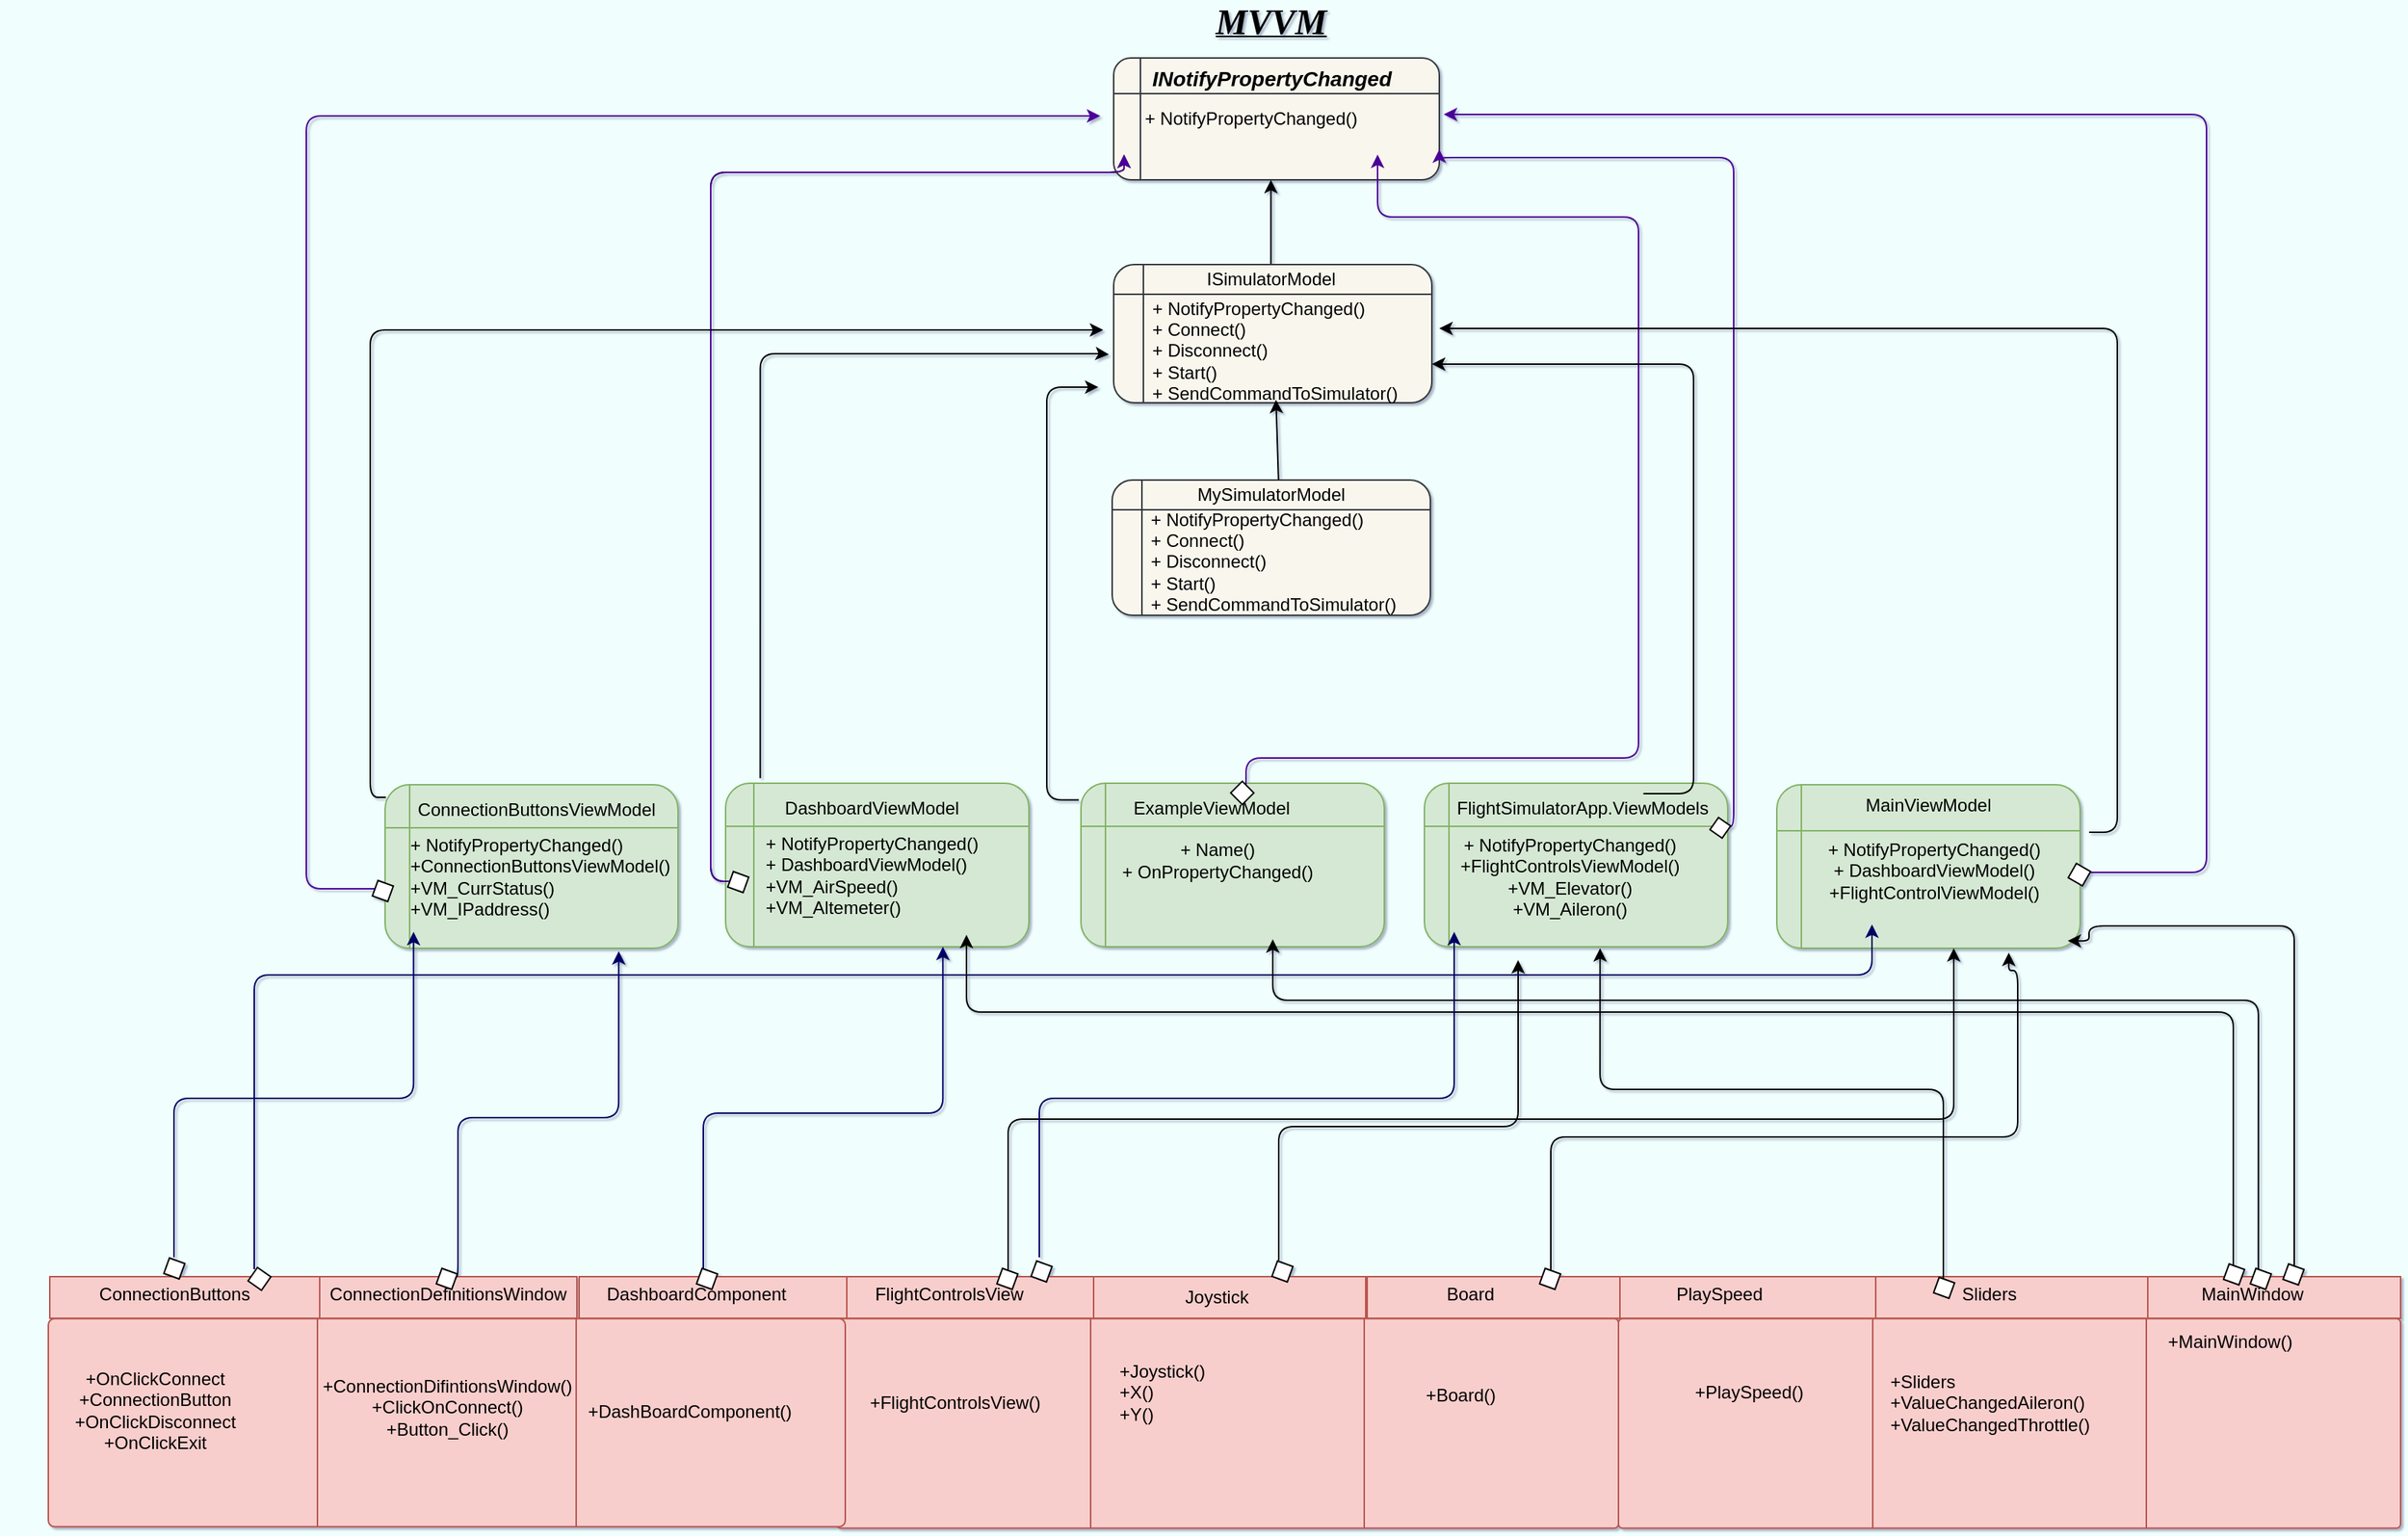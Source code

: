<mxfile version="14.6.0" type="github"><diagram id="OzK7kCXKOXfntMJvkWZg" name="Page-1"><mxGraphModel dx="2607" dy="1457" grid="0" gridSize="10" guides="1" tooltips="1" connect="1" arrows="1" fold="1" page="1" pageScale="1" pageWidth="1654" pageHeight="1169" background="#F0FFFD" math="0" shadow="1"><root><mxCell id="0"/><mxCell id="1" parent="0"/><mxCell id="WmbeK4CtPqVoYz8nJGs1-4" value="" style="shape=internalStorage;whiteSpace=wrap;html=1;backgroundOutline=1;rounded=1;glass=0;dx=18;dy=24;arcSize=14;fillColor=#f9f7ed;strokeColor=#36393d;" parent="1" vertex="1"><mxGeometry x="775" y="42" width="219" height="82" as="geometry"/></mxCell><mxCell id="WmbeK4CtPqVoYz8nJGs1-5" value="&lt;font style=&quot;font-size: 14px&quot;&gt;&lt;b&gt;&lt;i&gt;INotifyPropertyChanged&lt;/i&gt;&lt;/b&gt;&lt;/font&gt;" style="text;html=1;strokeColor=none;fillColor=none;align=center;verticalAlign=middle;whiteSpace=wrap;rounded=0;glass=0;" parent="1" vertex="1"><mxGeometry x="812.5" y="42" width="137" height="27" as="geometry"/></mxCell><mxCell id="WmbeK4CtPqVoYz8nJGs1-6" value="+ NotifyPropertyChanged()" style="text;html=1;strokeColor=none;fillColor=none;align=center;verticalAlign=middle;whiteSpace=wrap;rounded=0;glass=0;" parent="1" vertex="1"><mxGeometry x="782" y="59" width="170.5" height="48" as="geometry"/></mxCell><mxCell id="WmbeK4CtPqVoYz8nJGs1-7" value="" style="endArrow=classic;html=1;" parent="1" edge="1"><mxGeometry width="50" height="50" relative="1" as="geometry"><mxPoint x="880.76" y="190" as="sourcePoint"/><mxPoint x="880.76" y="124" as="targetPoint"/></mxGeometry></mxCell><mxCell id="WmbeK4CtPqVoYz8nJGs1-8" value="" style="shape=internalStorage;whiteSpace=wrap;html=1;backgroundOutline=1;rounded=1;glass=0;fillColor=#f9f7ed;strokeColor=#36393d;" parent="1" vertex="1"><mxGeometry x="775" y="181" width="214" height="93" as="geometry"/></mxCell><mxCell id="WmbeK4CtPqVoYz8nJGs1-46" value="" style="shape=process;whiteSpace=wrap;html=1;backgroundOutline=1;rounded=1;glass=0;size=0.325;arcSize=2;fillColor=#f8cecc;strokeColor=#b85450;" parent="1" vertex="1"><mxGeometry x="588.5" y="890.25" width="526" height="141" as="geometry"/></mxCell><mxCell id="WmbeK4CtPqVoYz8nJGs1-48" value="" style="shape=process;whiteSpace=wrap;html=1;backgroundOutline=1;rounded=1;glass=0;size=0.337;arcSize=3;fillColor=#f8cecc;strokeColor=#b85450;" parent="1" vertex="1"><mxGeometry x="58.5" y="890.25" width="536" height="140" as="geometry"/></mxCell><mxCell id="WmbeK4CtPqVoYz8nJGs1-53" value="" style="shape=internalStorage;whiteSpace=wrap;html=1;backgroundOutline=1;rounded=1;glass=0;fillColor=#f9f7ed;strokeColor=#36393d;" parent="1" vertex="1"><mxGeometry x="774" y="326" width="214" height="91" as="geometry"/></mxCell><mxCell id="WmbeK4CtPqVoYz8nJGs1-54" value="" style="endArrow=classic;html=1;exitX=0.539;exitY=-0.005;exitDx=0;exitDy=0;exitPerimeter=0;" parent="1" source="WmbeK4CtPqVoYz8nJGs1-67" edge="1"><mxGeometry width="50" height="50" relative="1" as="geometry"><mxPoint x="884.16" y="338" as="sourcePoint"/><mxPoint x="884.16" y="272" as="targetPoint"/></mxGeometry></mxCell><mxCell id="WmbeK4CtPqVoYz8nJGs1-57" value="" style="rounded=0;whiteSpace=wrap;html=1;glass=0;fillColor=#f8cecc;strokeColor=#b85450;" parent="1" vertex="1"><mxGeometry x="415.5" y="862" width="180" height="28" as="geometry"/></mxCell><mxCell id="WmbeK4CtPqVoYz8nJGs1-58" value="" style="rounded=0;whiteSpace=wrap;html=1;glass=0;fillColor=#f8cecc;strokeColor=#b85450;" parent="1" vertex="1"><mxGeometry x="59.5" y="862" width="182" height="28" as="geometry"/></mxCell><mxCell id="WmbeK4CtPqVoYz8nJGs1-59" value="" style="rounded=0;whiteSpace=wrap;html=1;glass=0;fillColor=#f8cecc;strokeColor=#b85450;" parent="1" vertex="1"><mxGeometry x="241" y="862" width="173" height="28" as="geometry"/></mxCell><mxCell id="WmbeK4CtPqVoYz8nJGs1-60" value="" style="rounded=0;whiteSpace=wrap;html=1;glass=0;fillColor=#f8cecc;strokeColor=#b85450;" parent="1" vertex="1"><mxGeometry x="595.5" y="862" width="170" height="28" as="geometry"/></mxCell><mxCell id="WmbeK4CtPqVoYz8nJGs1-61" value="" style="rounded=0;whiteSpace=wrap;html=1;glass=0;fillColor=#f8cecc;strokeColor=#b85450;" parent="1" vertex="1"><mxGeometry x="761.5" y="862" width="183" height="28" as="geometry"/></mxCell><mxCell id="WmbeK4CtPqVoYz8nJGs1-62" value="" style="rounded=0;whiteSpace=wrap;html=1;glass=0;fillColor=#f8cecc;strokeColor=#b85450;" parent="1" vertex="1"><mxGeometry x="945.5" y="862" width="170" height="28" as="geometry"/></mxCell><mxCell id="WmbeK4CtPqVoYz8nJGs1-63" value="" style="shape=internalStorage;whiteSpace=wrap;html=1;backgroundOutline=1;rounded=1;glass=0;dx=6;dy=29;fillColor=#d5e8d4;strokeColor=#82b366;" parent="1" vertex="1"><mxGeometry x="285" y="531" width="197" height="110" as="geometry"/></mxCell><mxCell id="WmbeK4CtPqVoYz8nJGs1-64" value="" style="shape=internalStorage;whiteSpace=wrap;html=1;backgroundOutline=1;rounded=1;glass=0;dx=19;dy=29;fillColor=#d5e8d4;strokeColor=#82b366;" parent="1" vertex="1"><mxGeometry x="514" y="530" width="204" height="110" as="geometry"/></mxCell><mxCell id="WmbeK4CtPqVoYz8nJGs1-66" value="ISimulatorModel" style="text;html=1;strokeColor=none;fillColor=none;align=center;verticalAlign=middle;whiteSpace=wrap;rounded=0;glass=0;" parent="1" vertex="1"><mxGeometry x="798" y="181" width="166" height="20" as="geometry"/></mxCell><mxCell id="WmbeK4CtPqVoYz8nJGs1-67" value="MySimulatorModel" style="text;html=1;strokeColor=none;fillColor=none;align=center;verticalAlign=middle;whiteSpace=wrap;rounded=0;glass=0;" parent="1" vertex="1"><mxGeometry x="811.5" y="326" width="138" height="20" as="geometry"/></mxCell><mxCell id="WmbeK4CtPqVoYz8nJGs1-69" value="&lt;span style=&quot;text-align: center&quot;&gt;+ NotifyPropertyChanged()&lt;/span&gt;&lt;br&gt;+ Connect()&amp;nbsp;&lt;br&gt;+ Disconnect()&lt;br&gt;+ Start()&lt;br&gt;+ SendCommandToSimulator()" style="text;html=1;strokeColor=none;fillColor=none;align=left;verticalAlign=middle;whiteSpace=wrap;rounded=0;glass=0;" parent="1" vertex="1"><mxGeometry x="799" y="195" width="190" height="88.5" as="geometry"/></mxCell><mxCell id="WmbeK4CtPqVoYz8nJGs1-71" value="&lt;span style=&quot;text-align: center&quot;&gt;+ NotifyPropertyChanged()&lt;/span&gt;&lt;br&gt;+ Connect()&lt;br&gt;+ Disconnect()&lt;br&gt;+ Start()&lt;br&gt;+ SendCommandToSimulator()" style="text;html=1;strokeColor=none;fillColor=none;align=left;verticalAlign=middle;whiteSpace=wrap;rounded=0;glass=0;" parent="1" vertex="1"><mxGeometry x="798" y="335" width="206" height="91.5" as="geometry"/></mxCell><mxCell id="WmbeK4CtPqVoYz8nJGs1-72" value="" style="shape=internalStorage;whiteSpace=wrap;html=1;backgroundOutline=1;rounded=1;glass=0;dx=16;dy=29;fillColor=#d5e8d4;strokeColor=#82b366;" parent="1" vertex="1"><mxGeometry x="753" y="530" width="204" height="110" as="geometry"/></mxCell><mxCell id="WmbeK4CtPqVoYz8nJGs1-73" value="" style="shape=internalStorage;whiteSpace=wrap;html=1;backgroundOutline=1;rounded=1;glass=0;dx=9;dy=29;fillColor=#d5e8d4;strokeColor=#82b366;" parent="1" vertex="1"><mxGeometry x="984" y="530" width="204" height="110" as="geometry"/></mxCell><mxCell id="WmbeK4CtPqVoYz8nJGs1-74" value="" style="shape=internalStorage;whiteSpace=wrap;html=1;backgroundOutline=1;rounded=1;glass=0;dx=10;dy=31;fillColor=#d5e8d4;strokeColor=#82b366;" parent="1" vertex="1"><mxGeometry x="1221" y="531" width="204" height="110" as="geometry"/></mxCell><mxCell id="WmbeK4CtPqVoYz8nJGs1-75" value="ConnectionButtonsViewModel" style="text;html=1;strokeColor=none;fillColor=none;align=center;verticalAlign=middle;whiteSpace=wrap;rounded=0;glass=0;" parent="1" vertex="1"><mxGeometry x="275" y="538" width="224" height="20" as="geometry"/></mxCell><mxCell id="WmbeK4CtPqVoYz8nJGs1-76" value="DashboardViewModel" style="text;html=1;strokeColor=none;fillColor=none;align=center;verticalAlign=middle;whiteSpace=wrap;rounded=0;glass=0;" parent="1" vertex="1"><mxGeometry x="521" y="537" width="183" height="20" as="geometry"/></mxCell><mxCell id="WmbeK4CtPqVoYz8nJGs1-77" value="ExampleViewModel" style="text;html=1;strokeColor=none;fillColor=none;align=center;verticalAlign=middle;whiteSpace=wrap;rounded=0;glass=0;" parent="1" vertex="1"><mxGeometry x="757" y="537" width="168" height="20" as="geometry"/></mxCell><mxCell id="WmbeK4CtPqVoYz8nJGs1-78" value="FlightSimulatorApp.ViewModels" style="text;html=1;strokeColor=none;fillColor=none;align=center;verticalAlign=middle;whiteSpace=wrap;rounded=0;glass=0;" parent="1" vertex="1"><mxGeometry x="1009" y="537" width="163" height="20" as="geometry"/></mxCell><mxCell id="WmbeK4CtPqVoYz8nJGs1-79" value="MainViewModel" style="text;html=1;strokeColor=none;fillColor=none;align=center;verticalAlign=middle;whiteSpace=wrap;rounded=0;glass=0;" parent="1" vertex="1"><mxGeometry x="1260" y="535" width="126" height="20" as="geometry"/></mxCell><mxCell id="WmbeK4CtPqVoYz8nJGs1-80" value="+ NotifyPropertyChanged()&lt;br&gt;+ConnectionButtonsViewModel()&lt;br&gt;+VM_CurrStatus()&lt;br&gt;+VM_IPaddress()" style="text;html=1;strokeColor=none;fillColor=none;align=left;verticalAlign=middle;whiteSpace=wrap;rounded=0;glass=0;" parent="1" vertex="1"><mxGeometry x="300" y="553" width="179" height="80" as="geometry"/></mxCell><mxCell id="WmbeK4CtPqVoYz8nJGs1-81" value="&lt;span&gt;+ NotifyPropertyChanged()&lt;br&gt;&lt;/span&gt;+ DashboardViewModel()&lt;br&gt;&lt;span&gt;+VM_AirSpeed()&lt;br&gt;&lt;div&gt;&lt;span&gt;+VM_Altemeter()&lt;/span&gt;&lt;/div&gt;&lt;/span&gt;" style="text;html=1;strokeColor=none;fillColor=none;align=left;verticalAlign=middle;whiteSpace=wrap;rounded=0;glass=0;" parent="1" vertex="1"><mxGeometry x="538.5" y="553" width="155" height="77" as="geometry"/></mxCell><mxCell id="WmbeK4CtPqVoYz8nJGs1-82" value="+ Name()&lt;br&gt;+ OnPropertyChanged()" style="text;html=1;strokeColor=none;fillColor=none;align=center;verticalAlign=middle;whiteSpace=wrap;rounded=0;glass=0;" parent="1" vertex="1"><mxGeometry x="757" y="547" width="176" height="70" as="geometry"/></mxCell><mxCell id="WmbeK4CtPqVoYz8nJGs1-83" value="&lt;span style=&quot;text-align: left&quot;&gt;+ NotifyPropertyChanged()&lt;br&gt;&lt;/span&gt;+FlightControlsViewModel()&lt;br&gt;+VM_Elevator()&lt;br&gt;+VM_Aileron()" style="text;html=1;strokeColor=none;fillColor=none;align=center;verticalAlign=middle;whiteSpace=wrap;rounded=0;glass=0;" parent="1" vertex="1"><mxGeometry x="984" y="559" width="196" height="68" as="geometry"/></mxCell><mxCell id="WmbeK4CtPqVoYz8nJGs1-84" value="&lt;span style=&quot;text-align: left&quot;&gt;+ NotifyPropertyChanged()&lt;br&gt;+ DashboardViewModel()&lt;br&gt;+FlightControlViewModel()&lt;br&gt;&lt;/span&gt;" style="text;html=1;strokeColor=none;fillColor=none;align=center;verticalAlign=middle;whiteSpace=wrap;rounded=0;glass=0;" parent="1" vertex="1"><mxGeometry x="1243" y="553" width="168" height="72" as="geometry"/></mxCell><mxCell id="RUk002K17qzkggGKawHd-14" value="" style="shape=process;whiteSpace=wrap;html=1;backgroundOutline=1;rounded=1;glass=0;size=0.325;arcSize=2;fillColor=#f8cecc;strokeColor=#b85450;" parent="1" vertex="1"><mxGeometry x="1114.5" y="890.25" width="526" height="141" as="geometry"/></mxCell><mxCell id="RUk002K17qzkggGKawHd-15" value="" style="rounded=0;whiteSpace=wrap;html=1;glass=0;fillColor=#f8cecc;strokeColor=#b85450;" parent="1" vertex="1"><mxGeometry x="1115.5" y="862" width="172" height="28" as="geometry"/></mxCell><mxCell id="RUk002K17qzkggGKawHd-16" value="" style="rounded=0;whiteSpace=wrap;html=1;glass=0;fillColor=#f8cecc;strokeColor=#b85450;" parent="1" vertex="1"><mxGeometry x="1287.5" y="862" width="183" height="28" as="geometry"/></mxCell><mxCell id="RUk002K17qzkggGKawHd-17" value="" style="rounded=0;whiteSpace=wrap;html=1;glass=0;fillColor=#f8cecc;strokeColor=#b85450;" parent="1" vertex="1"><mxGeometry x="1470.5" y="862" width="170" height="28" as="geometry"/></mxCell><mxCell id="RUk002K17qzkggGKawHd-18" value="ConnectionButtons" style="text;html=1;strokeColor=none;fillColor=none;align=center;verticalAlign=middle;whiteSpace=wrap;rounded=0;" parent="1" vertex="1"><mxGeometry x="67" y="864" width="152.5" height="20" as="geometry"/></mxCell><mxCell id="RUk002K17qzkggGKawHd-19" value="ConnectionDefinitionsWindow" style="text;html=1;strokeColor=none;fillColor=none;align=center;verticalAlign=middle;whiteSpace=wrap;rounded=0;" parent="1" vertex="1"><mxGeometry x="235" y="864" width="185" height="20" as="geometry"/></mxCell><mxCell id="RUk002K17qzkggGKawHd-20" value="DashboardComponent" style="text;html=1;strokeColor=none;fillColor=none;align=center;verticalAlign=middle;whiteSpace=wrap;rounded=0;" parent="1" vertex="1"><mxGeometry x="406.75" y="864" width="175" height="20" as="geometry"/></mxCell><mxCell id="RUk002K17qzkggGKawHd-21" value="FlightControlsView" style="text;html=1;strokeColor=none;fillColor=none;align=center;verticalAlign=middle;whiteSpace=wrap;rounded=0;" parent="1" vertex="1"><mxGeometry x="588.25" y="864" width="153" height="20" as="geometry"/></mxCell><mxCell id="RUk002K17qzkggGKawHd-22" value="Joystick" style="text;html=1;strokeColor=none;fillColor=none;align=center;verticalAlign=middle;whiteSpace=wrap;rounded=0;" parent="1" vertex="1"><mxGeometry x="761.25" y="866" width="167" height="20" as="geometry"/></mxCell><mxCell id="RUk002K17qzkggGKawHd-23" value="Board" style="text;html=1;strokeColor=none;fillColor=none;align=center;verticalAlign=middle;whiteSpace=wrap;rounded=0;" parent="1" vertex="1"><mxGeometry x="944.75" y="864" width="140" height="20" as="geometry"/></mxCell><mxCell id="RUk002K17qzkggGKawHd-24" value="PlaySpeed" style="text;html=1;strokeColor=none;fillColor=none;align=center;verticalAlign=middle;whiteSpace=wrap;rounded=0;" parent="1" vertex="1"><mxGeometry x="1138.25" y="864" width="89" height="20" as="geometry"/></mxCell><mxCell id="RUk002K17qzkggGKawHd-25" value="Sliders" style="text;html=1;strokeColor=none;fillColor=none;align=center;verticalAlign=middle;whiteSpace=wrap;rounded=0;" parent="1" vertex="1"><mxGeometry x="1322.25" y="864" width="84" height="20" as="geometry"/></mxCell><mxCell id="RUk002K17qzkggGKawHd-26" value="MainWindow" style="text;html=1;strokeColor=none;fillColor=none;align=center;verticalAlign=middle;whiteSpace=wrap;rounded=0;" parent="1" vertex="1"><mxGeometry x="1486.25" y="864" width="110" height="20" as="geometry"/></mxCell><mxCell id="RUk002K17qzkggGKawHd-27" value="+OnClickConnect&lt;br&gt;+ConnectionButton&lt;br&gt;+OnClickDisconnect&lt;br&gt;+OnClickExit" style="text;html=1;strokeColor=none;fillColor=none;align=center;verticalAlign=middle;whiteSpace=wrap;rounded=0;" parent="1" vertex="1"><mxGeometry x="26" y="926.25" width="209" height="52" as="geometry"/></mxCell><mxCell id="RUk002K17qzkggGKawHd-28" value="+ConnectionDifintionsWindow()&lt;br&gt;+ClickOnConnect()&lt;br&gt;+Button_Click()&lt;br&gt;" style="text;html=1;strokeColor=none;fillColor=none;align=center;verticalAlign=middle;whiteSpace=wrap;rounded=0;" parent="1" vertex="1"><mxGeometry x="229.5" y="926.25" width="194" height="47.5" as="geometry"/></mxCell><mxCell id="RUk002K17qzkggGKawHd-29" value="+DashBoardComponent()" style="text;html=1;strokeColor=none;fillColor=none;align=center;verticalAlign=middle;whiteSpace=wrap;rounded=0;" parent="1" vertex="1"><mxGeometry x="381.5" y="926.25" width="216" height="53" as="geometry"/></mxCell><mxCell id="RUk002K17qzkggGKawHd-30" value="+FlightControlsView()&lt;br&gt;" style="text;html=1;strokeColor=none;fillColor=none;align=center;verticalAlign=middle;whiteSpace=wrap;rounded=0;" parent="1" vertex="1"><mxGeometry x="571.5" y="912.5" width="193" height="69" as="geometry"/></mxCell><mxCell id="RUk002K17qzkggGKawHd-31" value="+Joystick()&lt;br&gt;+X()&lt;br&gt;+Y()" style="text;html=1;strokeColor=none;fillColor=none;align=left;verticalAlign=middle;whiteSpace=wrap;rounded=0;" parent="1" vertex="1"><mxGeometry x="776.75" y="908.75" width="181" height="63" as="geometry"/></mxCell><mxCell id="RUk002K17qzkggGKawHd-32" value="+Board()" style="text;html=1;strokeColor=none;fillColor=none;align=center;verticalAlign=middle;whiteSpace=wrap;rounded=0;" parent="1" vertex="1"><mxGeometry x="917.5" y="921.25" width="181" height="41.5" as="geometry"/></mxCell><mxCell id="RUk002K17qzkggGKawHd-33" value="+PlaySpeed()" style="text;html=1;strokeColor=none;fillColor=none;align=center;verticalAlign=middle;whiteSpace=wrap;rounded=0;" parent="1" vertex="1"><mxGeometry x="1117.5" y="930.25" width="169" height="20" as="geometry"/></mxCell><mxCell id="RUk002K17qzkggGKawHd-34" value="&lt;div style=&quot;text-align: left&quot;&gt;&lt;span&gt;+Sliders&lt;/span&gt;&lt;/div&gt;&lt;div style=&quot;text-align: left&quot;&gt;&lt;span&gt;+ValueChangedAileron()&lt;/span&gt;&lt;/div&gt;&lt;div style=&quot;text-align: left&quot;&gt;&lt;span&gt;+ValueChangedThrottle()&lt;/span&gt;&lt;/div&gt;" style="text;html=1;strokeColor=none;fillColor=none;align=center;verticalAlign=middle;whiteSpace=wrap;rounded=0;" parent="1" vertex="1"><mxGeometry x="1289.5" y="889" width="149" height="116" as="geometry"/></mxCell><mxCell id="RUk002K17qzkggGKawHd-35" value="+MainWindow()" style="text;html=1;strokeColor=none;fillColor=none;align=center;verticalAlign=middle;whiteSpace=wrap;rounded=0;" parent="1" vertex="1"><mxGeometry x="1470.25" y="896" width="112" height="20" as="geometry"/></mxCell><mxCell id="RUk002K17qzkggGKawHd-36" value="&lt;b&gt;&lt;i&gt;&lt;u&gt;&lt;font style=&quot;font-size: 24px&quot; face=&quot;Garamond&quot;&gt;MVVM&lt;/font&gt;&lt;/u&gt;&lt;/i&gt;&lt;/b&gt;" style="text;html=1;strokeColor=none;fillColor=none;align=center;verticalAlign=middle;whiteSpace=wrap;rounded=0;" parent="1" vertex="1"><mxGeometry x="787.5" y="8" width="186" height="20" as="geometry"/></mxCell><mxCell id="RUk002K17qzkggGKawHd-42" value="" style="edgeStyle=segmentEdgeStyle;endArrow=classic;html=1;strokeColor=#4C0099;" parent="1" edge="1"><mxGeometry width="50" height="50" relative="1" as="geometry"><mxPoint x="284" y="601" as="sourcePoint"/><mxPoint x="766" y="81" as="targetPoint"/><Array as="points"><mxPoint x="232" y="601"/><mxPoint x="232" y="81"/></Array></mxGeometry></mxCell><mxCell id="RUk002K17qzkggGKawHd-44" value="" style="edgeStyle=segmentEdgeStyle;endArrow=classic;html=1;entryX=0;entryY=1;entryDx=0;entryDy=0;" parent="1" target="WmbeK4CtPqVoYz8nJGs1-6" edge="1"><mxGeometry width="50" height="50" relative="1" as="geometry"><mxPoint x="522" y="596" as="sourcePoint"/><mxPoint x="723" y="119" as="targetPoint"/><Array as="points"><mxPoint x="504" y="596"/><mxPoint x="504" y="119"/><mxPoint x="782" y="119"/></Array></mxGeometry></mxCell><mxCell id="RUk002K17qzkggGKawHd-47" value="" style="edgeStyle=segmentEdgeStyle;endArrow=classic;html=1;entryX=0;entryY=1;entryDx=0;entryDy=0;strokeColor=#4C0099;" parent="1" target="WmbeK4CtPqVoYz8nJGs1-6" edge="1"><mxGeometry width="50" height="50" relative="1" as="geometry"><mxPoint x="522" y="596" as="sourcePoint"/><mxPoint x="782" y="107.0" as="targetPoint"/><Array as="points"><mxPoint x="504" y="596"/><mxPoint x="504" y="119"/><mxPoint x="782" y="119"/></Array></mxGeometry></mxCell><mxCell id="RUk002K17qzkggGKawHd-49" value="" style="edgeStyle=segmentEdgeStyle;endArrow=classic;html=1;strokeColor=#4C0099;" parent="1" edge="1"><mxGeometry width="50" height="50" relative="1" as="geometry"><mxPoint x="1430" y="590" as="sourcePoint"/><mxPoint x="997" y="80" as="targetPoint"/><Array as="points"><mxPoint x="1510" y="590"/><mxPoint x="1510" y="80"/></Array></mxGeometry></mxCell><mxCell id="RUk002K17qzkggGKawHd-50" value="" style="edgeStyle=segmentEdgeStyle;endArrow=classic;html=1;entryX=1;entryY=0.75;entryDx=0;entryDy=0;strokeColor=#4C0099;" parent="1" source="WmbeK4CtPqVoYz8nJGs1-73" target="WmbeK4CtPqVoYz8nJGs1-4" edge="1"><mxGeometry width="50" height="50" relative="1" as="geometry"><mxPoint x="1229" y="477" as="sourcePoint"/><mxPoint x="961" y="285" as="targetPoint"/><Array as="points"><mxPoint x="1192" y="559"/><mxPoint x="1192" y="109"/><mxPoint x="994" y="109"/></Array></mxGeometry></mxCell><mxCell id="RUk002K17qzkggGKawHd-51" value="" style="edgeStyle=segmentEdgeStyle;endArrow=classic;html=1;entryX=1;entryY=1;entryDx=0;entryDy=0;strokeColor=#4C0099;" parent="1" target="WmbeK4CtPqVoYz8nJGs1-6" edge="1"><mxGeometry width="50" height="50" relative="1" as="geometry"><mxPoint x="864" y="535" as="sourcePoint"/><mxPoint x="914" y="485" as="targetPoint"/><Array as="points"><mxPoint x="864" y="513"/><mxPoint x="1128" y="513"/><mxPoint x="1128" y="149"/><mxPoint x="953" y="149"/></Array></mxGeometry></mxCell><mxCell id="RUk002K17qzkggGKawHd-52" value="" style="edgeStyle=segmentEdgeStyle;endArrow=classic;html=1;exitX=0.047;exitY=0.077;exitDx=0;exitDy=0;exitPerimeter=0;" parent="1" source="WmbeK4CtPqVoYz8nJGs1-75" edge="1"><mxGeometry width="50" height="50" relative="1" as="geometry"><mxPoint x="861" y="470" as="sourcePoint"/><mxPoint x="768" y="225" as="targetPoint"/><Array as="points"><mxPoint x="275" y="539"/><mxPoint x="275" y="225"/></Array></mxGeometry></mxCell><mxCell id="RUk002K17qzkggGKawHd-53" value="" style="edgeStyle=segmentEdgeStyle;endArrow=classic;html=1;exitX=0.089;exitY=-0.517;exitDx=0;exitDy=0;exitPerimeter=0;entryX=-0.015;entryY=0.651;entryDx=0;entryDy=0;entryPerimeter=0;" parent="1" source="WmbeK4CtPqVoYz8nJGs1-76" target="WmbeK4CtPqVoYz8nJGs1-8" edge="1"><mxGeometry width="50" height="50" relative="1" as="geometry"><mxPoint x="536.5" y="454" as="sourcePoint"/><mxPoint x="765" y="256" as="targetPoint"/><Array as="points"><mxPoint x="537" y="241"/><mxPoint x="765" y="241"/></Array></mxGeometry></mxCell><mxCell id="RUk002K17qzkggGKawHd-54" value="" style="edgeStyle=segmentEdgeStyle;endArrow=classic;html=1;" parent="1" edge="1"><mxGeometry width="50" height="50" relative="1" as="geometry"><mxPoint x="1431" y="563" as="sourcePoint"/><mxPoint x="994" y="224" as="targetPoint"/><Array as="points"><mxPoint x="1450" y="563"/><mxPoint x="1450" y="224"/><mxPoint x="1006" y="224"/></Array></mxGeometry></mxCell><mxCell id="RUk002K17qzkggGKawHd-55" value="" style="edgeStyle=segmentEdgeStyle;endArrow=classic;html=1;exitX=0.75;exitY=0;exitDx=0;exitDy=0;" parent="1" source="WmbeK4CtPqVoYz8nJGs1-78" edge="1"><mxGeometry width="50" height="50" relative="1" as="geometry"><mxPoint x="1249" y="371" as="sourcePoint"/><mxPoint x="989" y="248" as="targetPoint"/><Array as="points"><mxPoint x="1165" y="537"/><mxPoint x="1165" y="248"/></Array></mxGeometry></mxCell><mxCell id="RUk002K17qzkggGKawHd-56" value="" style="edgeStyle=segmentEdgeStyle;endArrow=classic;html=1;entryX=-0.048;entryY=0.887;entryDx=0;entryDy=0;entryPerimeter=0;exitX=-0.007;exitY=0.102;exitDx=0;exitDy=0;exitPerimeter=0;" parent="1" source="WmbeK4CtPqVoYz8nJGs1-72" target="WmbeK4CtPqVoYz8nJGs1-8" edge="1"><mxGeometry width="50" height="50" relative="1" as="geometry"><mxPoint x="774" y="524" as="sourcePoint"/><mxPoint x="731" y="263" as="targetPoint"/><Array as="points"><mxPoint x="730" y="541"/><mxPoint x="730" y="264"/></Array></mxGeometry></mxCell><mxCell id="RUk002K17qzkggGKawHd-57" value="" style="whiteSpace=wrap;html=1;aspect=fixed;rotation=20;" parent="1" vertex="1"><mxGeometry x="278" y="597" width="11" height="11" as="geometry"/></mxCell><mxCell id="RUk002K17qzkggGKawHd-58" value="" style="whiteSpace=wrap;html=1;aspect=fixed;rotation=20;" parent="1" vertex="1"><mxGeometry x="517" y="591" width="11" height="11" as="geometry"/></mxCell><mxCell id="RUk002K17qzkggGKawHd-64" value="" style="whiteSpace=wrap;html=1;aspect=fixed;rotation=45;" parent="1" vertex="1"><mxGeometry x="856" y="531" width="11" height="11" as="geometry"/></mxCell><mxCell id="RUk002K17qzkggGKawHd-65" value="" style="whiteSpace=wrap;html=1;aspect=fixed;rotation=35;" parent="1" vertex="1"><mxGeometry x="1178" y="555" width="10" height="10" as="geometry"/></mxCell><mxCell id="RUk002K17qzkggGKawHd-66" value="" style="whiteSpace=wrap;html=1;aspect=fixed;rotation=30;" parent="1" vertex="1"><mxGeometry x="1419" y="586" width="11" height="11" as="geometry"/></mxCell><mxCell id="RUk002K17qzkggGKawHd-73" value="" style="edgeStyle=segmentEdgeStyle;endArrow=classic;html=1;entryX=0.959;entryY=0.955;entryDx=0;entryDy=0;entryPerimeter=0;" parent="1" target="WmbeK4CtPqVoYz8nJGs1-74" edge="1"><mxGeometry width="50" height="50" relative="1" as="geometry"><mxPoint x="1569" y="856" as="sourcePoint"/><mxPoint x="1434" y="626" as="targetPoint"/><Array as="points"><mxPoint x="1569" y="626"/><mxPoint x="1431" y="626"/><mxPoint x="1431" y="636"/></Array></mxGeometry></mxCell><mxCell id="RUk002K17qzkggGKawHd-74" value="" style="edgeStyle=segmentEdgeStyle;endArrow=classic;html=1;exitX=0.75;exitY=0;exitDx=0;exitDy=0;entryX=0.573;entryY=1;entryDx=0;entryDy=0;entryPerimeter=0;" parent="1" edge="1"><mxGeometry width="50" height="50" relative="1" as="geometry"><mxPoint x="1333" y="864" as="sourcePoint"/><mxPoint x="1102.142" y="641" as="targetPoint"/><Array as="points"><mxPoint x="1333.25" y="736"/><mxPoint x="1102.25" y="736"/></Array></mxGeometry></mxCell><mxCell id="RUk002K17qzkggGKawHd-76" value="" style="edgeStyle=segmentEdgeStyle;endArrow=classic;html=1;" parent="1" edge="1"><mxGeometry width="50" height="50" relative="1" as="geometry"><mxPoint x="886" y="851" as="sourcePoint"/><mxPoint x="1047" y="649" as="targetPoint"/><Array as="points"><mxPoint x="886" y="761"/><mxPoint x="1047" y="761"/><mxPoint x="1047" y="666"/></Array></mxGeometry></mxCell><mxCell id="RUk002K17qzkggGKawHd-77" value="" style="edgeStyle=segmentEdgeStyle;endArrow=classic;html=1;strokeColor=#000066;" parent="1" edge="1"><mxGeometry width="50" height="50" relative="1" as="geometry"><mxPoint x="143" y="849" as="sourcePoint"/><mxPoint x="304.14" y="630" as="targetPoint"/><Array as="points"><mxPoint x="143.14" y="742"/><mxPoint x="304.14" y="742"/><mxPoint x="304.14" y="647"/></Array></mxGeometry></mxCell><mxCell id="RUk002K17qzkggGKawHd-78" value="" style="whiteSpace=wrap;html=1;aspect=fixed;rotation=20;" parent="1" vertex="1"><mxGeometry x="137.749" y="850.999" width="11" height="11" as="geometry"/></mxCell><mxCell id="RUk002K17qzkggGKawHd-81" value="" style="edgeStyle=segmentEdgeStyle;endArrow=classic;html=1;strokeColor=#000066;" parent="1" edge="1"><mxGeometry width="50" height="50" relative="1" as="geometry"><mxPoint x="499" y="859" as="sourcePoint"/><mxPoint x="660.14" y="640" as="targetPoint"/><Array as="points"><mxPoint x="499.14" y="752"/><mxPoint x="660.14" y="752"/><mxPoint x="660.14" y="657"/></Array></mxGeometry></mxCell><mxCell id="RUk002K17qzkggGKawHd-82" value="" style="whiteSpace=wrap;html=1;aspect=fixed;rotation=20;" parent="1" vertex="1"><mxGeometry x="495.999" y="857.999" width="11" height="11" as="geometry"/></mxCell><mxCell id="RUk002K17qzkggGKawHd-83" value="" style="edgeStyle=segmentEdgeStyle;endArrow=classic;html=1;strokeColor=#000066;entryX=0.25;entryY=1;entryDx=0;entryDy=0;" parent="1" target="WmbeK4CtPqVoYz8nJGs1-84" edge="1"><mxGeometry width="50" height="50" relative="1" as="geometry"><mxPoint x="197" y="857" as="sourcePoint"/><mxPoint x="1271" y="647" as="targetPoint"/><Array as="points"><mxPoint x="197" y="659"/><mxPoint x="1285" y="659"/></Array></mxGeometry></mxCell><mxCell id="RUk002K17qzkggGKawHd-84" value="" style="whiteSpace=wrap;html=1;aspect=fixed;rotation=35;" parent="1" vertex="1"><mxGeometry x="194.999" y="857.999" width="11" height="11" as="geometry"/></mxCell><mxCell id="RUk002K17qzkggGKawHd-86" value="" style="edgeStyle=segmentEdgeStyle;endArrow=classic;html=1;exitX=0.75;exitY=0;exitDx=0;exitDy=0;" parent="1" edge="1"><mxGeometry width="50" height="50" relative="1" as="geometry"><mxPoint x="1544.86" y="858" as="sourcePoint"/><mxPoint x="882" y="635" as="targetPoint"/><Array as="points"><mxPoint x="1545" y="676"/><mxPoint x="882" y="676"/></Array></mxGeometry></mxCell><mxCell id="RUk002K17qzkggGKawHd-87" value="" style="edgeStyle=segmentEdgeStyle;endArrow=classic;html=1;" parent="1" edge="1"><mxGeometry width="50" height="50" relative="1" as="geometry"><mxPoint x="1528" y="854" as="sourcePoint"/><mxPoint x="676" y="632" as="targetPoint"/><Array as="points"><mxPoint x="1528" y="684"/><mxPoint x="676" y="684"/><mxPoint x="676" y="643"/></Array></mxGeometry></mxCell><mxCell id="RUk002K17qzkggGKawHd-88" value="" style="whiteSpace=wrap;html=1;aspect=fixed;rotation=20;" parent="1" vertex="1"><mxGeometry x="1540.999" y="857.999" width="11" height="11" as="geometry"/></mxCell><mxCell id="RUk002K17qzkggGKawHd-89" value="" style="whiteSpace=wrap;html=1;aspect=fixed;rotation=20;" parent="1" vertex="1"><mxGeometry x="1522.999" y="854.999" width="11" height="11" as="geometry"/></mxCell><mxCell id="RUk002K17qzkggGKawHd-90" value="" style="whiteSpace=wrap;html=1;aspect=fixed;rotation=20;" parent="1" vertex="1"><mxGeometry x="1562.999" y="854.999" width="11" height="11" as="geometry"/></mxCell><mxCell id="RUk002K17qzkggGKawHd-91" value="" style="whiteSpace=wrap;html=1;aspect=fixed;rotation=20;" parent="1" vertex="1"><mxGeometry x="1327.999" y="863.999" width="11" height="11" as="geometry"/></mxCell><mxCell id="RUk002K17qzkggGKawHd-92" value="" style="whiteSpace=wrap;html=1;aspect=fixed;rotation=20;" parent="1" vertex="1"><mxGeometry x="882.999" y="852.999" width="11" height="11" as="geometry"/></mxCell><mxCell id="RUk002K17qzkggGKawHd-93" value="" style="edgeStyle=segmentEdgeStyle;endArrow=classic;html=1;" parent="1" edge="1"><mxGeometry width="50" height="50" relative="1" as="geometry"><mxPoint x="1069" y="858" as="sourcePoint"/><mxPoint x="1377" y="644" as="targetPoint"/><Array as="points"><mxPoint x="1069" y="768"/><mxPoint x="1383" y="768"/><mxPoint x="1383" y="656"/></Array></mxGeometry></mxCell><mxCell id="RUk002K17qzkggGKawHd-94" value="" style="whiteSpace=wrap;html=1;aspect=fixed;rotation=20;" parent="1" vertex="1"><mxGeometry x="1062.999" y="857.999" width="11" height="11" as="geometry"/></mxCell><mxCell id="RUk002K17qzkggGKawHd-95" value="" style="edgeStyle=segmentEdgeStyle;endArrow=classic;html=1;" parent="1" target="WmbeK4CtPqVoYz8nJGs1-74" edge="1"><mxGeometry width="50" height="50" relative="1" as="geometry"><mxPoint x="704" y="858" as="sourcePoint"/><mxPoint x="1012" y="644" as="targetPoint"/><Array as="points"><mxPoint x="704" y="756"/><mxPoint x="1340" y="756"/></Array></mxGeometry></mxCell><mxCell id="RUk002K17qzkggGKawHd-96" value="" style="whiteSpace=wrap;html=1;aspect=fixed;rotation=20;" parent="1" vertex="1"><mxGeometry x="697.999" y="857.999" width="11" height="11" as="geometry"/></mxCell><mxCell id="RUk002K17qzkggGKawHd-97" value="" style="edgeStyle=segmentEdgeStyle;endArrow=classic;html=1;strokeColor=#000066;" parent="1" edge="1"><mxGeometry width="50" height="50" relative="1" as="geometry"><mxPoint x="725" y="849" as="sourcePoint"/><mxPoint x="1004.0" y="630" as="targetPoint"/><Array as="points"><mxPoint x="725" y="849"/><mxPoint x="725" y="742"/><mxPoint x="1004" y="742"/></Array></mxGeometry></mxCell><mxCell id="RUk002K17qzkggGKawHd-98" value="" style="whiteSpace=wrap;html=1;aspect=fixed;rotation=20;" parent="1" vertex="1"><mxGeometry x="720.999" y="852.999" width="11" height="11" as="geometry"/></mxCell><mxCell id="RUk002K17qzkggGKawHd-99" value="" style="edgeStyle=segmentEdgeStyle;endArrow=classic;html=1;strokeColor=#000066;exitX=0.526;exitY=-0.097;exitDx=0;exitDy=0;exitPerimeter=0;" parent="1" source="RUk002K17qzkggGKawHd-19" edge="1"><mxGeometry width="50" height="50" relative="1" as="geometry"><mxPoint x="281" y="862" as="sourcePoint"/><mxPoint x="442.14" y="643" as="targetPoint"/><Array as="points"><mxPoint x="334" y="862"/><mxPoint x="334" y="755"/><mxPoint x="442" y="755"/></Array></mxGeometry></mxCell><mxCell id="RUk002K17qzkggGKawHd-100" value="" style="whiteSpace=wrap;html=1;aspect=fixed;rotation=20;" parent="1" vertex="1"><mxGeometry x="320.999" y="857.999" width="11" height="11" as="geometry"/></mxCell></root></mxGraphModel></diagram></mxfile>
